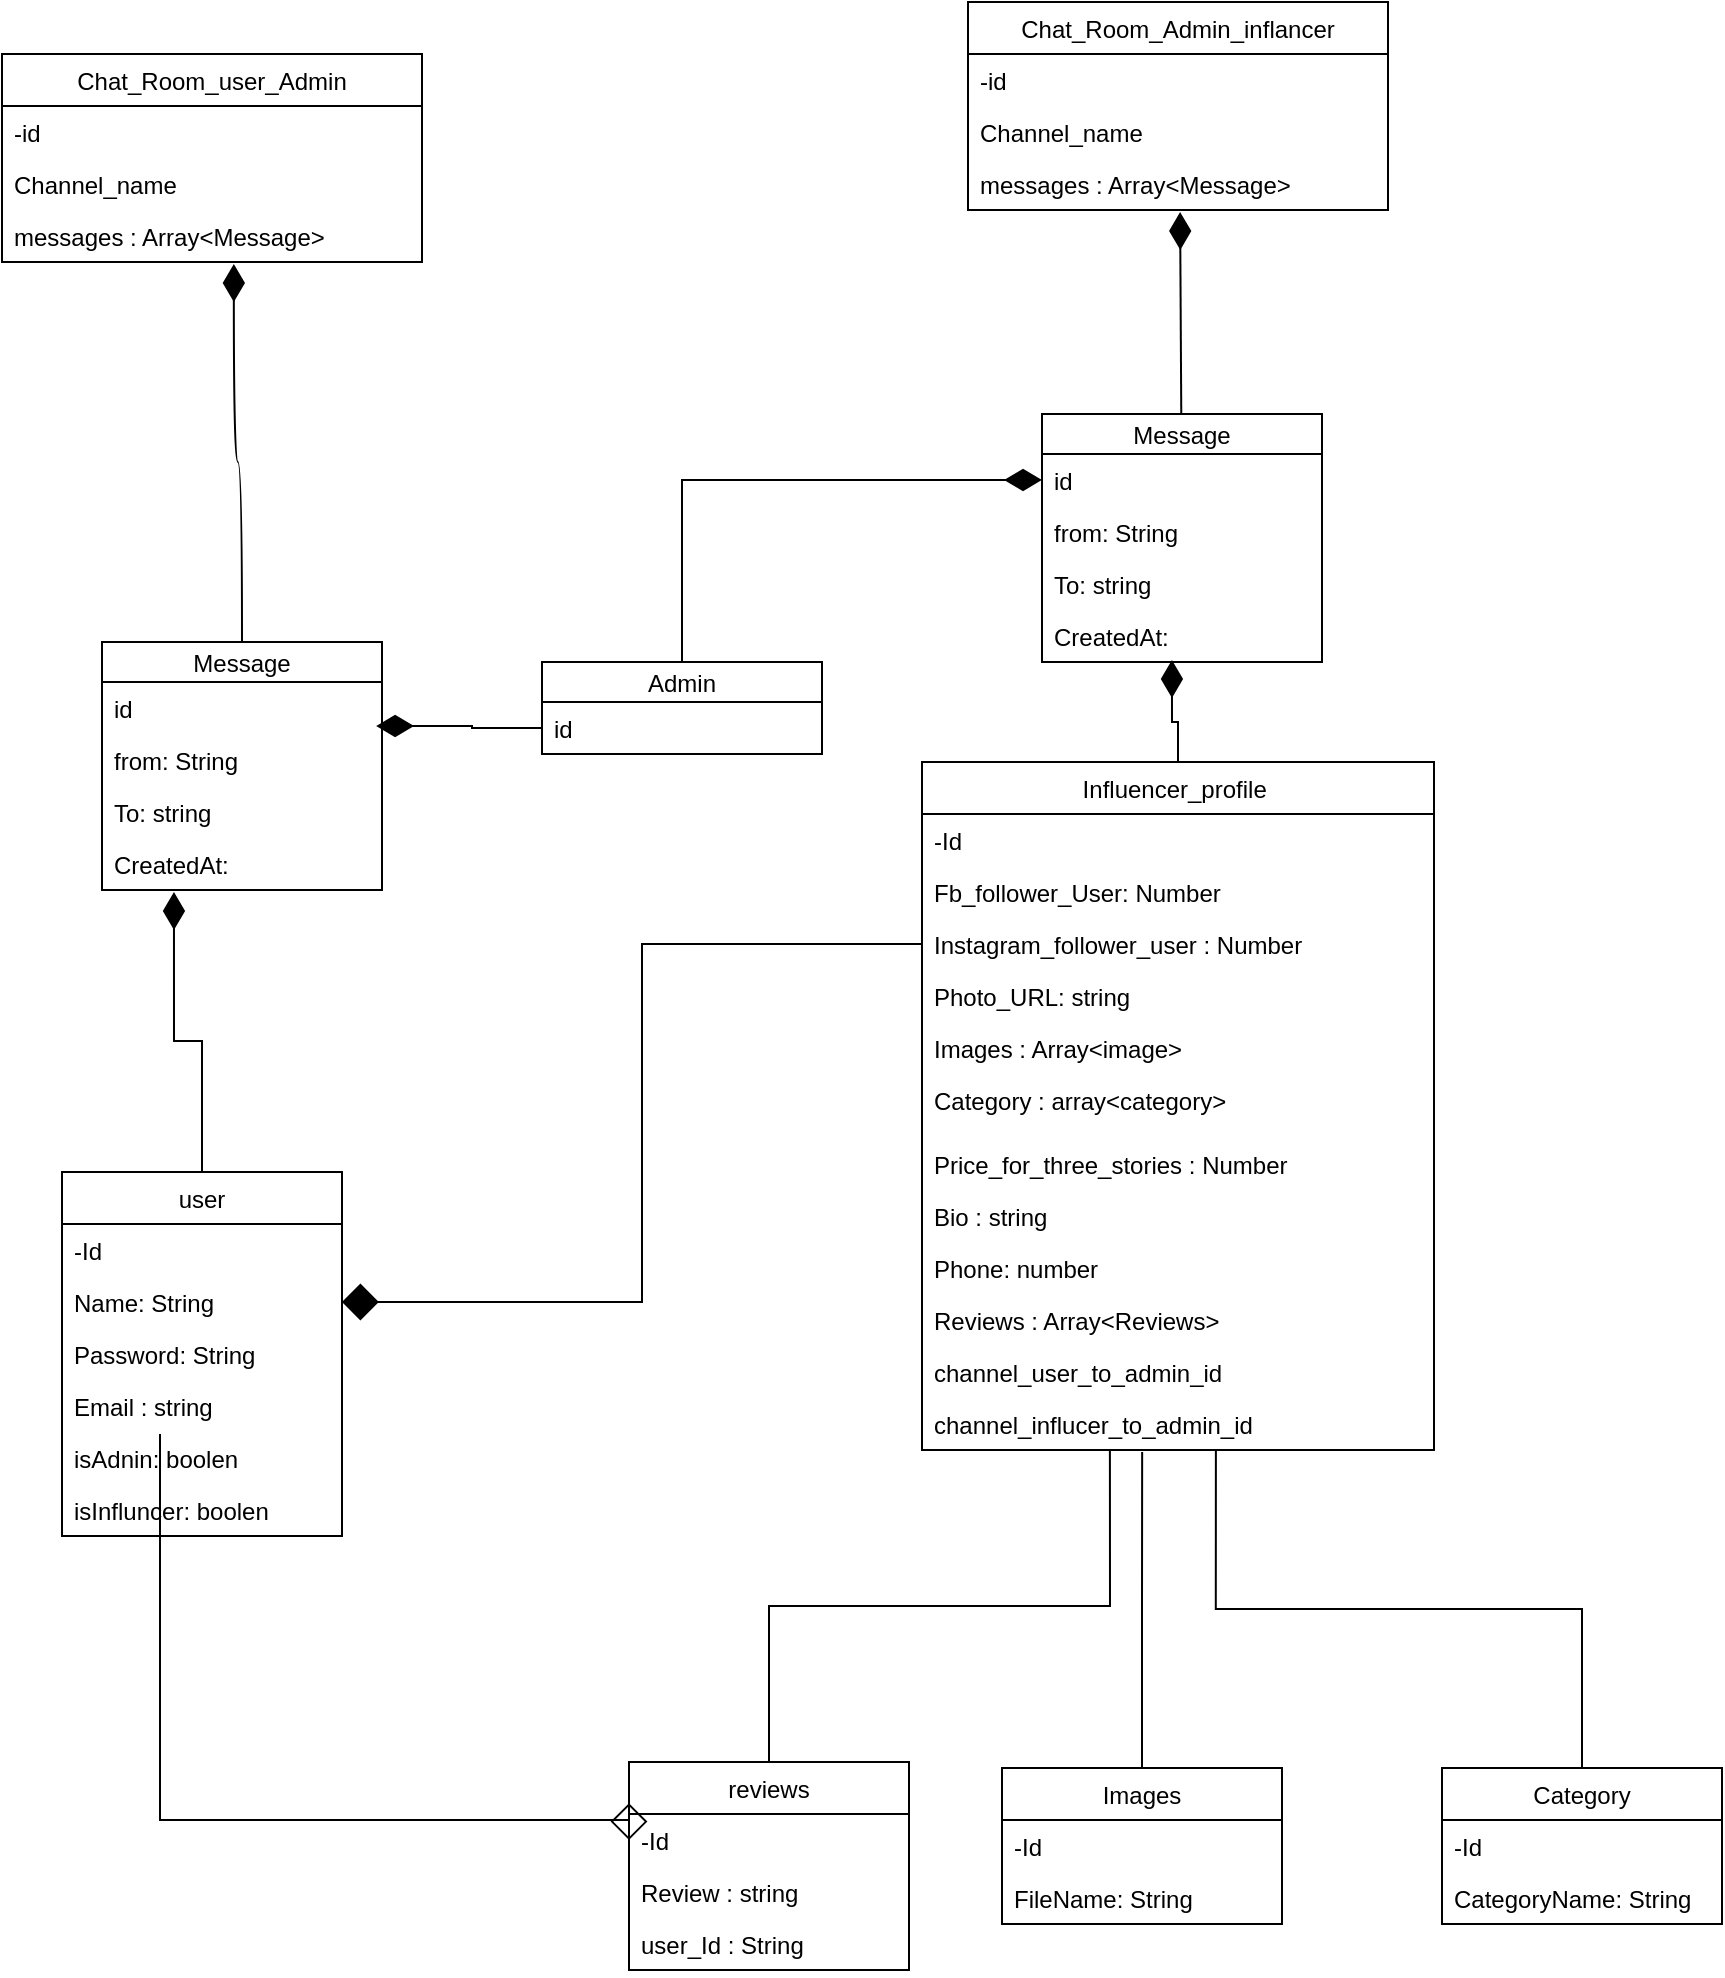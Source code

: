 <mxfile version="14.2.7" type="github" pages="2">
  <diagram id="_v9oPzN5zdJdZBUCnWCU" name="Page-1">
    <mxGraphModel dx="946" dy="1831" grid="1" gridSize="10" guides="1" tooltips="1" connect="1" arrows="1" fold="1" page="1" pageScale="1" pageWidth="827" pageHeight="1169" math="0" shadow="0">
      <root>
        <mxCell id="0" />
        <mxCell id="1" parent="0" />
        <mxCell id="m70eIpMmzAZ1oYkBV3io-57" style="edgeStyle=orthogonalEdgeStyle;rounded=0;jumpSize=20;orthogonalLoop=1;jettySize=auto;html=1;entryX=0.257;entryY=1.038;entryDx=0;entryDy=0;entryPerimeter=0;startArrow=none;startFill=0;endArrow=diamondThin;endFill=1;endSize=16;" parent="1" source="m70eIpMmzAZ1oYkBV3io-1" target="m70eIpMmzAZ1oYkBV3io-47" edge="1">
          <mxGeometry relative="1" as="geometry" />
        </mxCell>
        <mxCell id="m70eIpMmzAZ1oYkBV3io-1" value="user" style="swimlane;fontStyle=0;childLayout=stackLayout;horizontal=1;startSize=26;fillColor=none;horizontalStack=0;resizeParent=1;resizeParentMax=0;resizeLast=0;collapsible=1;marginBottom=0;" parent="1" vertex="1">
          <mxGeometry x="130" y="455" width="140" height="182" as="geometry" />
        </mxCell>
        <mxCell id="m70eIpMmzAZ1oYkBV3io-2" value="-Id" style="text;strokeColor=none;fillColor=none;align=left;verticalAlign=top;spacingLeft=4;spacingRight=4;overflow=hidden;rotatable=0;points=[[0,0.5],[1,0.5]];portConstraint=eastwest;" parent="m70eIpMmzAZ1oYkBV3io-1" vertex="1">
          <mxGeometry y="26" width="140" height="26" as="geometry" />
        </mxCell>
        <mxCell id="m70eIpMmzAZ1oYkBV3io-3" value="Name: String" style="text;strokeColor=none;fillColor=none;align=left;verticalAlign=top;spacingLeft=4;spacingRight=4;overflow=hidden;rotatable=0;points=[[0,0.5],[1,0.5]];portConstraint=eastwest;" parent="m70eIpMmzAZ1oYkBV3io-1" vertex="1">
          <mxGeometry y="52" width="140" height="26" as="geometry" />
        </mxCell>
        <mxCell id="m70eIpMmzAZ1oYkBV3io-5" value="Password: String" style="text;strokeColor=none;fillColor=none;align=left;verticalAlign=top;spacingLeft=4;spacingRight=4;overflow=hidden;rotatable=0;points=[[0,0.5],[1,0.5]];portConstraint=eastwest;" parent="m70eIpMmzAZ1oYkBV3io-1" vertex="1">
          <mxGeometry y="78" width="140" height="26" as="geometry" />
        </mxCell>
        <mxCell id="m70eIpMmzAZ1oYkBV3io-4" value="Email : string" style="text;strokeColor=none;fillColor=none;align=left;verticalAlign=top;spacingLeft=4;spacingRight=4;overflow=hidden;rotatable=0;points=[[0,0.5],[1,0.5]];portConstraint=eastwest;" parent="m70eIpMmzAZ1oYkBV3io-1" vertex="1">
          <mxGeometry y="104" width="140" height="26" as="geometry" />
        </mxCell>
        <mxCell id="vm7qds4NpbGpE_KPpz_u-1" value="isAdnin: boolen" style="text;strokeColor=none;fillColor=none;align=left;verticalAlign=top;spacingLeft=4;spacingRight=4;overflow=hidden;rotatable=0;points=[[0,0.5],[1,0.5]];portConstraint=eastwest;" vertex="1" parent="m70eIpMmzAZ1oYkBV3io-1">
          <mxGeometry y="130" width="140" height="26" as="geometry" />
        </mxCell>
        <mxCell id="vm7qds4NpbGpE_KPpz_u-2" value="isInfluncer: boolen" style="text;strokeColor=none;fillColor=none;align=left;verticalAlign=top;spacingLeft=4;spacingRight=4;overflow=hidden;rotatable=0;points=[[0,0.5],[1,0.5]];portConstraint=eastwest;" vertex="1" parent="m70eIpMmzAZ1oYkBV3io-1">
          <mxGeometry y="156" width="140" height="26" as="geometry" />
        </mxCell>
        <mxCell id="m70eIpMmzAZ1oYkBV3io-70" style="edgeStyle=orthogonalEdgeStyle;rounded=0;jumpSize=20;orthogonalLoop=1;jettySize=auto;html=1;entryX=0.464;entryY=0.962;entryDx=0;entryDy=0;entryPerimeter=0;startArrow=none;startFill=0;startSize=16;endArrow=diamondThin;endFill=1;endSize=16;strokeWidth=1;" parent="1" source="m70eIpMmzAZ1oYkBV3io-6" target="m70eIpMmzAZ1oYkBV3io-69" edge="1">
          <mxGeometry relative="1" as="geometry" />
        </mxCell>
        <mxCell id="m70eIpMmzAZ1oYkBV3io-6" value="Influencer_profile " style="swimlane;fontStyle=0;childLayout=stackLayout;horizontal=1;startSize=26;fillColor=none;horizontalStack=0;resizeParent=1;resizeParentMax=0;resizeLast=0;collapsible=1;marginBottom=0;" parent="1" vertex="1">
          <mxGeometry x="560" y="250" width="256" height="344" as="geometry" />
        </mxCell>
        <mxCell id="m70eIpMmzAZ1oYkBV3io-7" value="-Id" style="text;strokeColor=none;fillColor=none;align=left;verticalAlign=top;spacingLeft=4;spacingRight=4;overflow=hidden;rotatable=0;points=[[0,0.5],[1,0.5]];portConstraint=eastwest;" parent="m70eIpMmzAZ1oYkBV3io-6" vertex="1">
          <mxGeometry y="26" width="256" height="26" as="geometry" />
        </mxCell>
        <mxCell id="m70eIpMmzAZ1oYkBV3io-8" value="Fb_follower_User: Number" style="text;strokeColor=none;fillColor=none;align=left;verticalAlign=top;spacingLeft=4;spacingRight=4;overflow=hidden;rotatable=0;points=[[0,0.5],[1,0.5]];portConstraint=eastwest;" parent="m70eIpMmzAZ1oYkBV3io-6" vertex="1">
          <mxGeometry y="52" width="256" height="26" as="geometry" />
        </mxCell>
        <mxCell id="m70eIpMmzAZ1oYkBV3io-11" value="Instagram_follower_user : Number" style="text;strokeColor=none;fillColor=none;align=left;verticalAlign=top;spacingLeft=4;spacingRight=4;overflow=hidden;rotatable=0;points=[[0,0.5],[1,0.5]];portConstraint=eastwest;" parent="m70eIpMmzAZ1oYkBV3io-6" vertex="1">
          <mxGeometry y="78" width="256" height="26" as="geometry" />
        </mxCell>
        <mxCell id="m70eIpMmzAZ1oYkBV3io-9" value="Photo_URL: string" style="text;strokeColor=none;fillColor=none;align=left;verticalAlign=top;spacingLeft=4;spacingRight=4;overflow=hidden;rotatable=0;points=[[0,0.5],[1,0.5]];portConstraint=eastwest;" parent="m70eIpMmzAZ1oYkBV3io-6" vertex="1">
          <mxGeometry y="104" width="256" height="26" as="geometry" />
        </mxCell>
        <mxCell id="m70eIpMmzAZ1oYkBV3io-10" value="Images : Array&lt;image&gt;" style="text;strokeColor=none;fillColor=none;align=left;verticalAlign=top;spacingLeft=4;spacingRight=4;overflow=hidden;rotatable=0;points=[[0,0.5],[1,0.5]];portConstraint=eastwest;" parent="m70eIpMmzAZ1oYkBV3io-6" vertex="1">
          <mxGeometry y="130" width="256" height="26" as="geometry" />
        </mxCell>
        <mxCell id="m70eIpMmzAZ1oYkBV3io-13" value="Category : array&lt;category&gt;" style="text;strokeColor=none;fillColor=none;align=left;verticalAlign=top;spacingLeft=4;spacingRight=4;overflow=hidden;rotatable=0;points=[[0,0.5],[1,0.5]];portConstraint=eastwest;" parent="m70eIpMmzAZ1oYkBV3io-6" vertex="1">
          <mxGeometry y="156" width="256" height="32" as="geometry" />
        </mxCell>
        <mxCell id="m70eIpMmzAZ1oYkBV3io-12" value="Price_for_three_stories : Number" style="text;strokeColor=none;fillColor=none;align=left;verticalAlign=top;spacingLeft=4;spacingRight=4;overflow=hidden;rotatable=0;points=[[0,0.5],[1,0.5]];portConstraint=eastwest;" parent="m70eIpMmzAZ1oYkBV3io-6" vertex="1">
          <mxGeometry y="188" width="256" height="26" as="geometry" />
        </mxCell>
        <mxCell id="m70eIpMmzAZ1oYkBV3io-16" value="Bio : string" style="text;strokeColor=none;fillColor=none;align=left;verticalAlign=top;spacingLeft=4;spacingRight=4;overflow=hidden;rotatable=0;points=[[0,0.5],[1,0.5]];portConstraint=eastwest;" parent="m70eIpMmzAZ1oYkBV3io-6" vertex="1">
          <mxGeometry y="214" width="256" height="26" as="geometry" />
        </mxCell>
        <mxCell id="m70eIpMmzAZ1oYkBV3io-15" value="Phone: number" style="text;strokeColor=none;fillColor=none;align=left;verticalAlign=top;spacingLeft=4;spacingRight=4;overflow=hidden;rotatable=0;points=[[0,0.5],[1,0.5]];portConstraint=eastwest;" parent="m70eIpMmzAZ1oYkBV3io-6" vertex="1">
          <mxGeometry y="240" width="256" height="26" as="geometry" />
        </mxCell>
        <mxCell id="m70eIpMmzAZ1oYkBV3io-18" value="Reviews : Array&lt;Reviews&gt;" style="text;strokeColor=none;fillColor=none;align=left;verticalAlign=top;spacingLeft=4;spacingRight=4;overflow=hidden;rotatable=0;points=[[0,0.5],[1,0.5]];portConstraint=eastwest;" parent="m70eIpMmzAZ1oYkBV3io-6" vertex="1">
          <mxGeometry y="266" width="256" height="26" as="geometry" />
        </mxCell>
        <mxCell id="m70eIpMmzAZ1oYkBV3io-43" value="channel_user_to_admin_id" style="text;strokeColor=none;fillColor=none;align=left;verticalAlign=top;spacingLeft=4;spacingRight=4;overflow=hidden;rotatable=0;points=[[0,0.5],[1,0.5]];portConstraint=eastwest;" parent="m70eIpMmzAZ1oYkBV3io-6" vertex="1">
          <mxGeometry y="292" width="256" height="26" as="geometry" />
        </mxCell>
        <mxCell id="m70eIpMmzAZ1oYkBV3io-17" value="channel_influcer_to_admin_id" style="text;strokeColor=none;fillColor=none;align=left;verticalAlign=top;spacingLeft=4;spacingRight=4;overflow=hidden;rotatable=0;points=[[0,0.5],[1,0.5]];portConstraint=eastwest;" parent="m70eIpMmzAZ1oYkBV3io-6" vertex="1">
          <mxGeometry y="318" width="256" height="26" as="geometry" />
        </mxCell>
        <mxCell id="m70eIpMmzAZ1oYkBV3io-35" style="edgeStyle=orthogonalEdgeStyle;rounded=0;orthogonalLoop=1;jettySize=auto;html=1;entryX=0.43;entryY=1.038;entryDx=0;entryDy=0;entryPerimeter=0;endArrow=none;endFill=0;" parent="1" source="m70eIpMmzAZ1oYkBV3io-20" target="m70eIpMmzAZ1oYkBV3io-17" edge="1">
          <mxGeometry relative="1" as="geometry" />
        </mxCell>
        <mxCell id="m70eIpMmzAZ1oYkBV3io-20" value="Images" style="swimlane;fontStyle=0;childLayout=stackLayout;horizontal=1;startSize=26;fillColor=none;horizontalStack=0;resizeParent=1;resizeParentMax=0;resizeLast=0;collapsible=1;marginBottom=0;" parent="1" vertex="1">
          <mxGeometry x="600" y="753" width="140" height="78" as="geometry" />
        </mxCell>
        <mxCell id="m70eIpMmzAZ1oYkBV3io-21" value="-Id" style="text;strokeColor=none;fillColor=none;align=left;verticalAlign=top;spacingLeft=4;spacingRight=4;overflow=hidden;rotatable=0;points=[[0,0.5],[1,0.5]];portConstraint=eastwest;" parent="m70eIpMmzAZ1oYkBV3io-20" vertex="1">
          <mxGeometry y="26" width="140" height="26" as="geometry" />
        </mxCell>
        <mxCell id="m70eIpMmzAZ1oYkBV3io-22" value="FileName: String" style="text;strokeColor=none;fillColor=none;align=left;verticalAlign=top;spacingLeft=4;spacingRight=4;overflow=hidden;rotatable=0;points=[[0,0.5],[1,0.5]];portConstraint=eastwest;" parent="m70eIpMmzAZ1oYkBV3io-20" vertex="1">
          <mxGeometry y="52" width="140" height="26" as="geometry" />
        </mxCell>
        <mxCell id="m70eIpMmzAZ1oYkBV3io-36" style="edgeStyle=orthogonalEdgeStyle;rounded=0;orthogonalLoop=1;jettySize=auto;html=1;entryX=0.574;entryY=1;entryDx=0;entryDy=0;entryPerimeter=0;endArrow=none;endFill=0;" parent="1" source="m70eIpMmzAZ1oYkBV3io-25" target="m70eIpMmzAZ1oYkBV3io-17" edge="1">
          <mxGeometry relative="1" as="geometry" />
        </mxCell>
        <mxCell id="m70eIpMmzAZ1oYkBV3io-25" value="Category" style="swimlane;fontStyle=0;childLayout=stackLayout;horizontal=1;startSize=26;fillColor=none;horizontalStack=0;resizeParent=1;resizeParentMax=0;resizeLast=0;collapsible=1;marginBottom=0;" parent="1" vertex="1">
          <mxGeometry x="820" y="753" width="140" height="78" as="geometry" />
        </mxCell>
        <mxCell id="m70eIpMmzAZ1oYkBV3io-26" value="-Id" style="text;strokeColor=none;fillColor=none;align=left;verticalAlign=top;spacingLeft=4;spacingRight=4;overflow=hidden;rotatable=0;points=[[0,0.5],[1,0.5]];portConstraint=eastwest;" parent="m70eIpMmzAZ1oYkBV3io-25" vertex="1">
          <mxGeometry y="26" width="140" height="26" as="geometry" />
        </mxCell>
        <mxCell id="m70eIpMmzAZ1oYkBV3io-27" value="CategoryName: String" style="text;strokeColor=none;fillColor=none;align=left;verticalAlign=top;spacingLeft=4;spacingRight=4;overflow=hidden;rotatable=0;points=[[0,0.5],[1,0.5]];portConstraint=eastwest;" parent="m70eIpMmzAZ1oYkBV3io-25" vertex="1">
          <mxGeometry y="52" width="140" height="26" as="geometry" />
        </mxCell>
        <mxCell id="m70eIpMmzAZ1oYkBV3io-33" style="edgeStyle=orthogonalEdgeStyle;rounded=0;orthogonalLoop=1;jettySize=auto;html=1;entryX=0.367;entryY=1;entryDx=0;entryDy=0;entryPerimeter=0;endArrow=none;endFill=0;" parent="1" source="m70eIpMmzAZ1oYkBV3io-28" target="m70eIpMmzAZ1oYkBV3io-17" edge="1">
          <mxGeometry relative="1" as="geometry" />
        </mxCell>
        <mxCell id="m70eIpMmzAZ1oYkBV3io-37" style="edgeStyle=orthogonalEdgeStyle;rounded=0;orthogonalLoop=1;jettySize=auto;html=1;endArrow=none;endFill=0;entryX=0.35;entryY=1.038;entryDx=0;entryDy=0;entryPerimeter=0;exitX=0;exitY=0.5;exitDx=0;exitDy=0;startArrow=diamond;startFill=0;endSize=16;startSize=16;" parent="1" source="m70eIpMmzAZ1oYkBV3io-29" target="m70eIpMmzAZ1oYkBV3io-4" edge="1">
          <mxGeometry relative="1" as="geometry">
            <mxPoint x="180" y="590" as="targetPoint" />
            <Array as="points">
              <mxPoint x="179" y="779" />
            </Array>
          </mxGeometry>
        </mxCell>
        <mxCell id="m70eIpMmzAZ1oYkBV3io-28" value="reviews" style="swimlane;fontStyle=0;childLayout=stackLayout;horizontal=1;startSize=26;fillColor=none;horizontalStack=0;resizeParent=1;resizeParentMax=0;resizeLast=0;collapsible=1;marginBottom=0;" parent="1" vertex="1">
          <mxGeometry x="413.5" y="750" width="140" height="104" as="geometry" />
        </mxCell>
        <mxCell id="m70eIpMmzAZ1oYkBV3io-29" value="-Id" style="text;strokeColor=none;fillColor=none;align=left;verticalAlign=top;spacingLeft=4;spacingRight=4;overflow=hidden;rotatable=0;points=[[0,0.5],[1,0.5]];portConstraint=eastwest;" parent="m70eIpMmzAZ1oYkBV3io-28" vertex="1">
          <mxGeometry y="26" width="140" height="26" as="geometry" />
        </mxCell>
        <mxCell id="m70eIpMmzAZ1oYkBV3io-30" value="Review : string" style="text;strokeColor=none;fillColor=none;align=left;verticalAlign=top;spacingLeft=4;spacingRight=4;overflow=hidden;rotatable=0;points=[[0,0.5],[1,0.5]];portConstraint=eastwest;" parent="m70eIpMmzAZ1oYkBV3io-28" vertex="1">
          <mxGeometry y="52" width="140" height="26" as="geometry" />
        </mxCell>
        <mxCell id="m70eIpMmzAZ1oYkBV3io-32" value="user_Id : String" style="text;strokeColor=none;fillColor=none;align=left;verticalAlign=top;spacingLeft=4;spacingRight=4;overflow=hidden;rotatable=0;points=[[0,0.5],[1,0.5]];portConstraint=eastwest;" parent="m70eIpMmzAZ1oYkBV3io-28" vertex="1">
          <mxGeometry y="78" width="140" height="26" as="geometry" />
        </mxCell>
        <mxCell id="m70eIpMmzAZ1oYkBV3io-38" style="edgeStyle=orthogonalEdgeStyle;rounded=0;orthogonalLoop=1;jettySize=auto;html=1;entryX=0;entryY=0.5;entryDx=0;entryDy=0;startArrow=diamond;startFill=1;endArrow=none;endFill=0;jumpSize=20;endSize=16;startSize=16;" parent="1" source="m70eIpMmzAZ1oYkBV3io-3" target="m70eIpMmzAZ1oYkBV3io-11" edge="1">
          <mxGeometry relative="1" as="geometry" />
        </mxCell>
        <mxCell id="m70eIpMmzAZ1oYkBV3io-39" value="Chat_Room_user_Admin" style="swimlane;fontStyle=0;childLayout=stackLayout;horizontal=1;startSize=26;fillColor=none;horizontalStack=0;resizeParent=1;resizeParentMax=0;resizeLast=0;collapsible=1;marginBottom=0;" parent="1" vertex="1">
          <mxGeometry x="100" y="-104" width="210" height="104" as="geometry" />
        </mxCell>
        <mxCell id="m70eIpMmzAZ1oYkBV3io-40" value="-id" style="text;strokeColor=none;fillColor=none;align=left;verticalAlign=top;spacingLeft=4;spacingRight=4;overflow=hidden;rotatable=0;points=[[0,0.5],[1,0.5]];portConstraint=eastwest;" parent="m70eIpMmzAZ1oYkBV3io-39" vertex="1">
          <mxGeometry y="26" width="210" height="26" as="geometry" />
        </mxCell>
        <mxCell id="m70eIpMmzAZ1oYkBV3io-41" value="Channel_name" style="text;strokeColor=none;fillColor=none;align=left;verticalAlign=top;spacingLeft=4;spacingRight=4;overflow=hidden;rotatable=0;points=[[0,0.5],[1,0.5]];portConstraint=eastwest;" parent="m70eIpMmzAZ1oYkBV3io-39" vertex="1">
          <mxGeometry y="52" width="210" height="26" as="geometry" />
        </mxCell>
        <mxCell id="m70eIpMmzAZ1oYkBV3io-42" value="messages : Array&lt;Message&gt;" style="text;strokeColor=none;fillColor=none;align=left;verticalAlign=top;spacingLeft=4;spacingRight=4;overflow=hidden;rotatable=0;points=[[0,0.5],[1,0.5]];portConstraint=eastwest;" parent="m70eIpMmzAZ1oYkBV3io-39" vertex="1">
          <mxGeometry y="78" width="210" height="26" as="geometry" />
        </mxCell>
        <mxCell id="m70eIpMmzAZ1oYkBV3io-72" style="edgeStyle=orthogonalEdgeStyle;rounded=0;jumpSize=20;orthogonalLoop=1;jettySize=auto;html=1;entryX=0.552;entryY=1.038;entryDx=0;entryDy=0;entryPerimeter=0;startArrow=none;startFill=0;startSize=16;endArrow=diamondThin;endFill=1;endSize=16;strokeWidth=1;curved=1;" parent="1" source="m70eIpMmzAZ1oYkBV3io-44" target="m70eIpMmzAZ1oYkBV3io-42" edge="1">
          <mxGeometry relative="1" as="geometry" />
        </mxCell>
        <mxCell id="m70eIpMmzAZ1oYkBV3io-44" value="Message" style="swimlane;fontStyle=0;childLayout=stackLayout;horizontal=1;startSize=20;fillColor=none;horizontalStack=0;resizeParent=1;resizeParentMax=0;resizeLast=0;collapsible=1;marginBottom=0;" parent="1" vertex="1">
          <mxGeometry x="150" y="190" width="140" height="124" as="geometry" />
        </mxCell>
        <mxCell id="m70eIpMmzAZ1oYkBV3io-45" value="id" style="text;strokeColor=none;fillColor=none;align=left;verticalAlign=top;spacingLeft=4;spacingRight=4;overflow=hidden;rotatable=0;points=[[0,0.5],[1,0.5]];portConstraint=eastwest;" parent="m70eIpMmzAZ1oYkBV3io-44" vertex="1">
          <mxGeometry y="20" width="140" height="26" as="geometry" />
        </mxCell>
        <mxCell id="m70eIpMmzAZ1oYkBV3io-46" value="from: String" style="text;strokeColor=none;fillColor=none;align=left;verticalAlign=top;spacingLeft=4;spacingRight=4;overflow=hidden;rotatable=0;points=[[0,0.5],[1,0.5]];portConstraint=eastwest;" parent="m70eIpMmzAZ1oYkBV3io-44" vertex="1">
          <mxGeometry y="46" width="140" height="26" as="geometry" />
        </mxCell>
        <mxCell id="m70eIpMmzAZ1oYkBV3io-48" value="To: string" style="text;strokeColor=none;fillColor=none;align=left;verticalAlign=top;spacingLeft=4;spacingRight=4;overflow=hidden;rotatable=0;points=[[0,0.5],[1,0.5]];portConstraint=eastwest;" parent="m70eIpMmzAZ1oYkBV3io-44" vertex="1">
          <mxGeometry y="72" width="140" height="26" as="geometry" />
        </mxCell>
        <mxCell id="m70eIpMmzAZ1oYkBV3io-47" value="CreatedAt:" style="text;strokeColor=none;fillColor=none;align=left;verticalAlign=top;spacingLeft=4;spacingRight=4;overflow=hidden;rotatable=0;points=[[0,0.5],[1,0.5]];portConstraint=eastwest;" parent="m70eIpMmzAZ1oYkBV3io-44" vertex="1">
          <mxGeometry y="98" width="140" height="26" as="geometry" />
        </mxCell>
        <mxCell id="m70eIpMmzAZ1oYkBV3io-71" style="edgeStyle=orthogonalEdgeStyle;rounded=0;jumpSize=20;orthogonalLoop=1;jettySize=auto;html=1;entryX=0;entryY=0.5;entryDx=0;entryDy=0;startArrow=none;startFill=0;startSize=16;endArrow=diamondThin;endFill=1;endSize=16;strokeWidth=1;" parent="1" source="m70eIpMmzAZ1oYkBV3io-49" target="m70eIpMmzAZ1oYkBV3io-66" edge="1">
          <mxGeometry relative="1" as="geometry" />
        </mxCell>
        <mxCell id="m70eIpMmzAZ1oYkBV3io-49" value="Admin" style="swimlane;fontStyle=0;childLayout=stackLayout;horizontal=1;startSize=20;fillColor=none;horizontalStack=0;resizeParent=1;resizeParentMax=0;resizeLast=0;collapsible=1;marginBottom=0;" parent="1" vertex="1">
          <mxGeometry x="370" y="200" width="140" height="46" as="geometry" />
        </mxCell>
        <mxCell id="m70eIpMmzAZ1oYkBV3io-50" value="id" style="text;strokeColor=none;fillColor=none;align=left;verticalAlign=top;spacingLeft=4;spacingRight=4;overflow=hidden;rotatable=0;points=[[0,0.5],[1,0.5]];portConstraint=eastwest;" parent="m70eIpMmzAZ1oYkBV3io-49" vertex="1">
          <mxGeometry y="20" width="140" height="26" as="geometry" />
        </mxCell>
        <mxCell id="m70eIpMmzAZ1oYkBV3io-59" value="Chat_Room_Admin_inflancer" style="swimlane;fontStyle=0;childLayout=stackLayout;horizontal=1;startSize=26;fillColor=none;horizontalStack=0;resizeParent=1;resizeParentMax=0;resizeLast=0;collapsible=1;marginBottom=0;" parent="1" vertex="1">
          <mxGeometry x="583" y="-130" width="210" height="104" as="geometry" />
        </mxCell>
        <mxCell id="m70eIpMmzAZ1oYkBV3io-60" value="-id" style="text;strokeColor=none;fillColor=none;align=left;verticalAlign=top;spacingLeft=4;spacingRight=4;overflow=hidden;rotatable=0;points=[[0,0.5],[1,0.5]];portConstraint=eastwest;" parent="m70eIpMmzAZ1oYkBV3io-59" vertex="1">
          <mxGeometry y="26" width="210" height="26" as="geometry" />
        </mxCell>
        <mxCell id="m70eIpMmzAZ1oYkBV3io-61" value="Channel_name" style="text;strokeColor=none;fillColor=none;align=left;verticalAlign=top;spacingLeft=4;spacingRight=4;overflow=hidden;rotatable=0;points=[[0,0.5],[1,0.5]];portConstraint=eastwest;" parent="m70eIpMmzAZ1oYkBV3io-59" vertex="1">
          <mxGeometry y="52" width="210" height="26" as="geometry" />
        </mxCell>
        <mxCell id="m70eIpMmzAZ1oYkBV3io-62" value="messages : Array&lt;Message&gt;" style="text;strokeColor=none;fillColor=none;align=left;verticalAlign=top;spacingLeft=4;spacingRight=4;overflow=hidden;rotatable=0;points=[[0,0.5],[1,0.5]];portConstraint=eastwest;" parent="m70eIpMmzAZ1oYkBV3io-59" vertex="1">
          <mxGeometry y="78" width="210" height="26" as="geometry" />
        </mxCell>
        <mxCell id="m70eIpMmzAZ1oYkBV3io-63" style="edgeStyle=orthogonalEdgeStyle;rounded=0;jumpSize=20;orthogonalLoop=1;jettySize=auto;html=1;entryX=0.979;entryY=-0.154;entryDx=0;entryDy=0;entryPerimeter=0;startArrow=none;startFill=0;startSize=16;endArrow=diamondThin;endFill=1;endSize=16;strokeWidth=1;" parent="1" source="m70eIpMmzAZ1oYkBV3io-50" target="m70eIpMmzAZ1oYkBV3io-46" edge="1">
          <mxGeometry relative="1" as="geometry" />
        </mxCell>
        <mxCell id="m70eIpMmzAZ1oYkBV3io-75" style="edgeStyle=none;rounded=0;jumpSize=20;orthogonalLoop=1;jettySize=auto;html=1;entryX=0.505;entryY=1.038;entryDx=0;entryDy=0;entryPerimeter=0;startArrow=none;startFill=0;startSize=16;endArrow=diamondThin;endFill=1;endSize=16;strokeWidth=1;" parent="1" source="m70eIpMmzAZ1oYkBV3io-65" target="m70eIpMmzAZ1oYkBV3io-62" edge="1">
          <mxGeometry relative="1" as="geometry" />
        </mxCell>
        <mxCell id="m70eIpMmzAZ1oYkBV3io-65" value="Message" style="swimlane;fontStyle=0;childLayout=stackLayout;horizontal=1;startSize=20;fillColor=none;horizontalStack=0;resizeParent=1;resizeParentMax=0;resizeLast=0;collapsible=1;marginBottom=0;" parent="1" vertex="1">
          <mxGeometry x="620" y="76" width="140" height="124" as="geometry" />
        </mxCell>
        <mxCell id="m70eIpMmzAZ1oYkBV3io-66" value="id" style="text;strokeColor=none;fillColor=none;align=left;verticalAlign=top;spacingLeft=4;spacingRight=4;overflow=hidden;rotatable=0;points=[[0,0.5],[1,0.5]];portConstraint=eastwest;" parent="m70eIpMmzAZ1oYkBV3io-65" vertex="1">
          <mxGeometry y="20" width="140" height="26" as="geometry" />
        </mxCell>
        <mxCell id="m70eIpMmzAZ1oYkBV3io-67" value="from: String" style="text;strokeColor=none;fillColor=none;align=left;verticalAlign=top;spacingLeft=4;spacingRight=4;overflow=hidden;rotatable=0;points=[[0,0.5],[1,0.5]];portConstraint=eastwest;" parent="m70eIpMmzAZ1oYkBV3io-65" vertex="1">
          <mxGeometry y="46" width="140" height="26" as="geometry" />
        </mxCell>
        <mxCell id="m70eIpMmzAZ1oYkBV3io-68" value="To: string" style="text;strokeColor=none;fillColor=none;align=left;verticalAlign=top;spacingLeft=4;spacingRight=4;overflow=hidden;rotatable=0;points=[[0,0.5],[1,0.5]];portConstraint=eastwest;" parent="m70eIpMmzAZ1oYkBV3io-65" vertex="1">
          <mxGeometry y="72" width="140" height="26" as="geometry" />
        </mxCell>
        <mxCell id="m70eIpMmzAZ1oYkBV3io-69" value="CreatedAt:" style="text;strokeColor=none;fillColor=none;align=left;verticalAlign=top;spacingLeft=4;spacingRight=4;overflow=hidden;rotatable=0;points=[[0,0.5],[1,0.5]];portConstraint=eastwest;" parent="m70eIpMmzAZ1oYkBV3io-65" vertex="1">
          <mxGeometry y="98" width="140" height="26" as="geometry" />
        </mxCell>
      </root>
    </mxGraphModel>
  </diagram>
  <diagram id="z_9VMbNwF8RjUWorpTtj" name="Page-2">
    <mxGraphModel dx="1351" dy="946" grid="1" gridSize="10" guides="1" tooltips="1" connect="1" arrows="1" fold="1" page="1" pageScale="1" pageWidth="827" pageHeight="1169" math="0" shadow="0">
      <root>
        <mxCell id="mqRrptmYdTEz3eQ0tyWb-0" />
        <mxCell id="mqRrptmYdTEz3eQ0tyWb-1" parent="mqRrptmYdTEz3eQ0tyWb-0" />
      </root>
    </mxGraphModel>
  </diagram>
</mxfile>
